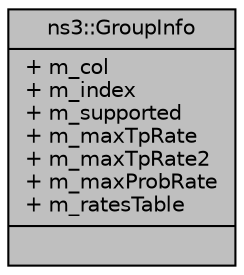 digraph "ns3::GroupInfo"
{
  edge [fontname="Helvetica",fontsize="10",labelfontname="Helvetica",labelfontsize="10"];
  node [fontname="Helvetica",fontsize="10",shape=record];
  Node1 [label="{ns3::GroupInfo\n|+ m_col\l+ m_index\l+ m_supported\l+ m_maxTpRate\l+ m_maxTpRate2\l+ m_maxProbRate\l+ m_ratesTable\l|}",height=0.2,width=0.4,color="black", fillcolor="grey75", style="filled", fontcolor="black"];
}

